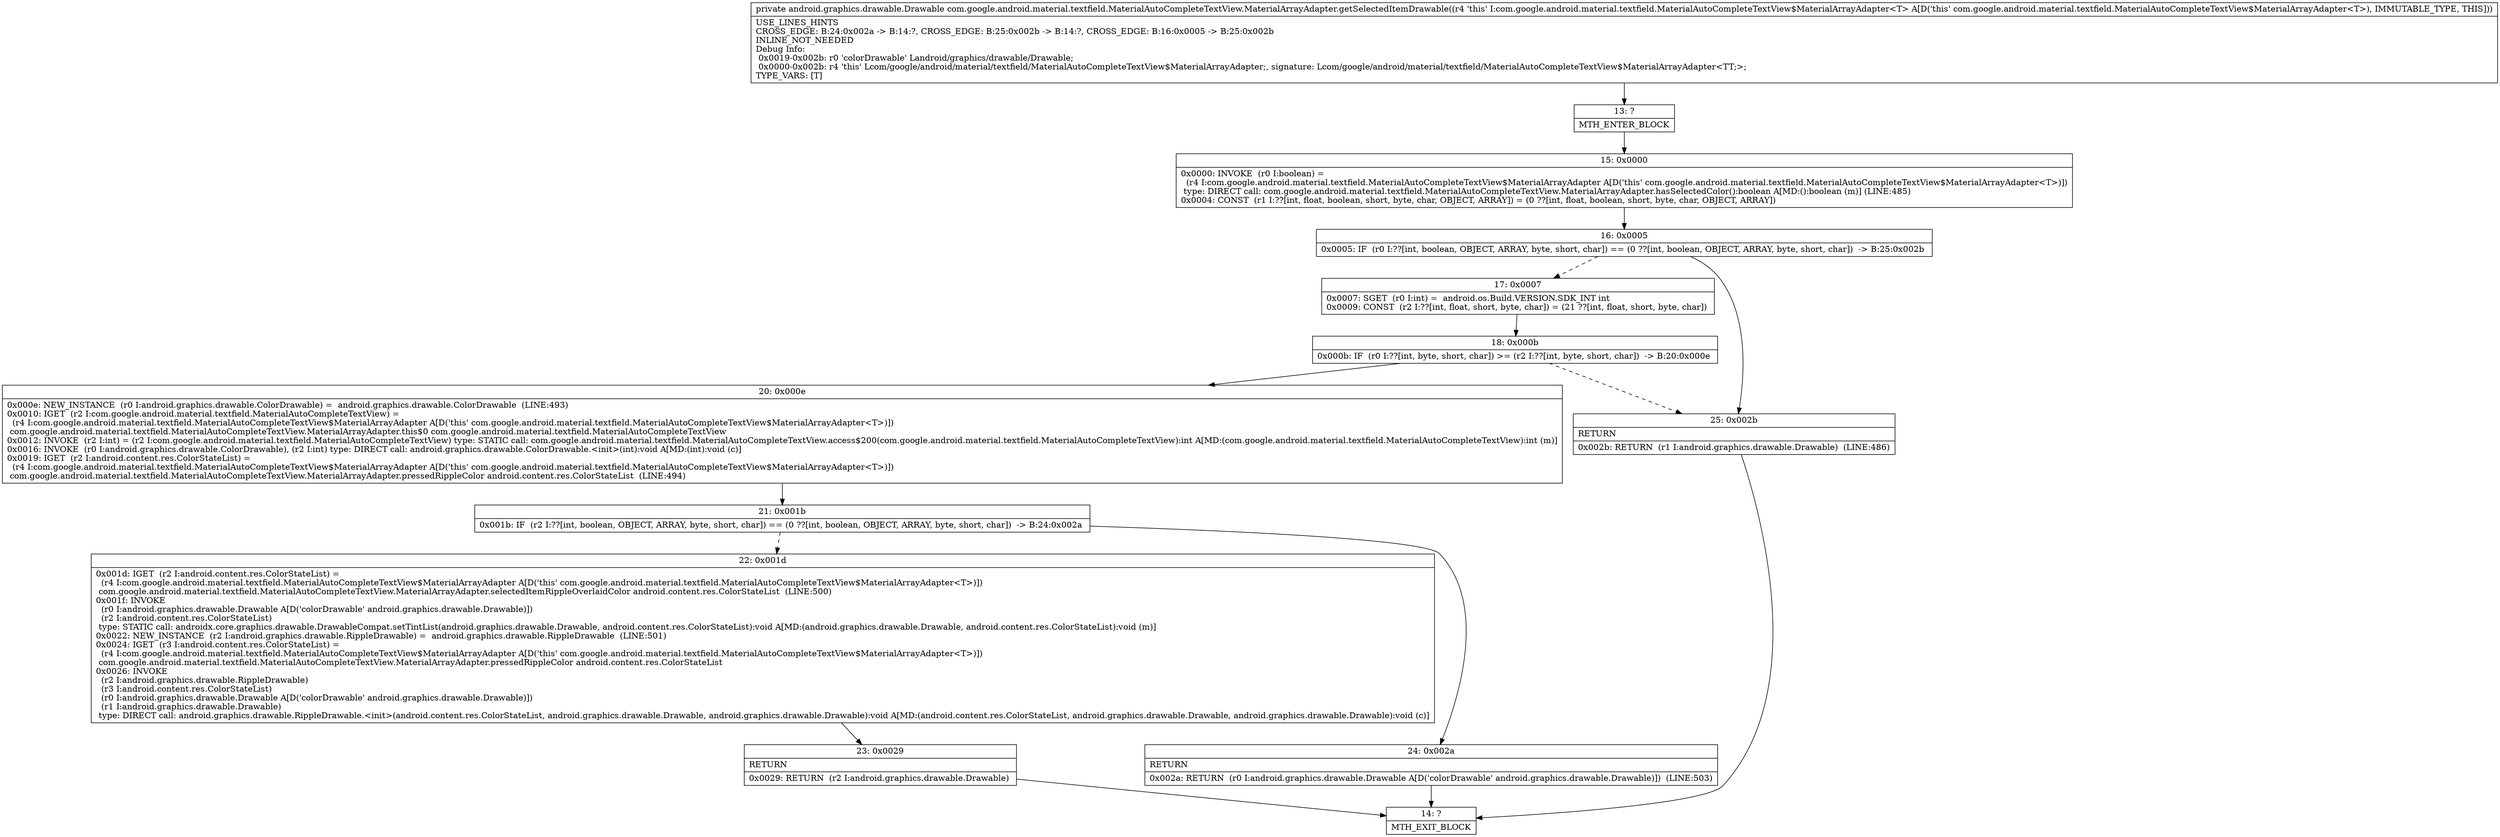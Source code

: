 digraph "CFG forcom.google.android.material.textfield.MaterialAutoCompleteTextView.MaterialArrayAdapter.getSelectedItemDrawable()Landroid\/graphics\/drawable\/Drawable;" {
Node_13 [shape=record,label="{13\:\ ?|MTH_ENTER_BLOCK\l}"];
Node_15 [shape=record,label="{15\:\ 0x0000|0x0000: INVOKE  (r0 I:boolean) = \l  (r4 I:com.google.android.material.textfield.MaterialAutoCompleteTextView$MaterialArrayAdapter A[D('this' com.google.android.material.textfield.MaterialAutoCompleteTextView$MaterialArrayAdapter\<T\>)])\l type: DIRECT call: com.google.android.material.textfield.MaterialAutoCompleteTextView.MaterialArrayAdapter.hasSelectedColor():boolean A[MD:():boolean (m)] (LINE:485)\l0x0004: CONST  (r1 I:??[int, float, boolean, short, byte, char, OBJECT, ARRAY]) = (0 ??[int, float, boolean, short, byte, char, OBJECT, ARRAY]) \l}"];
Node_16 [shape=record,label="{16\:\ 0x0005|0x0005: IF  (r0 I:??[int, boolean, OBJECT, ARRAY, byte, short, char]) == (0 ??[int, boolean, OBJECT, ARRAY, byte, short, char])  \-\> B:25:0x002b \l}"];
Node_17 [shape=record,label="{17\:\ 0x0007|0x0007: SGET  (r0 I:int) =  android.os.Build.VERSION.SDK_INT int \l0x0009: CONST  (r2 I:??[int, float, short, byte, char]) = (21 ??[int, float, short, byte, char]) \l}"];
Node_18 [shape=record,label="{18\:\ 0x000b|0x000b: IF  (r0 I:??[int, byte, short, char]) \>= (r2 I:??[int, byte, short, char])  \-\> B:20:0x000e \l}"];
Node_20 [shape=record,label="{20\:\ 0x000e|0x000e: NEW_INSTANCE  (r0 I:android.graphics.drawable.ColorDrawable) =  android.graphics.drawable.ColorDrawable  (LINE:493)\l0x0010: IGET  (r2 I:com.google.android.material.textfield.MaterialAutoCompleteTextView) = \l  (r4 I:com.google.android.material.textfield.MaterialAutoCompleteTextView$MaterialArrayAdapter A[D('this' com.google.android.material.textfield.MaterialAutoCompleteTextView$MaterialArrayAdapter\<T\>)])\l com.google.android.material.textfield.MaterialAutoCompleteTextView.MaterialArrayAdapter.this$0 com.google.android.material.textfield.MaterialAutoCompleteTextView \l0x0012: INVOKE  (r2 I:int) = (r2 I:com.google.android.material.textfield.MaterialAutoCompleteTextView) type: STATIC call: com.google.android.material.textfield.MaterialAutoCompleteTextView.access$200(com.google.android.material.textfield.MaterialAutoCompleteTextView):int A[MD:(com.google.android.material.textfield.MaterialAutoCompleteTextView):int (m)]\l0x0016: INVOKE  (r0 I:android.graphics.drawable.ColorDrawable), (r2 I:int) type: DIRECT call: android.graphics.drawable.ColorDrawable.\<init\>(int):void A[MD:(int):void (c)]\l0x0019: IGET  (r2 I:android.content.res.ColorStateList) = \l  (r4 I:com.google.android.material.textfield.MaterialAutoCompleteTextView$MaterialArrayAdapter A[D('this' com.google.android.material.textfield.MaterialAutoCompleteTextView$MaterialArrayAdapter\<T\>)])\l com.google.android.material.textfield.MaterialAutoCompleteTextView.MaterialArrayAdapter.pressedRippleColor android.content.res.ColorStateList  (LINE:494)\l}"];
Node_21 [shape=record,label="{21\:\ 0x001b|0x001b: IF  (r2 I:??[int, boolean, OBJECT, ARRAY, byte, short, char]) == (0 ??[int, boolean, OBJECT, ARRAY, byte, short, char])  \-\> B:24:0x002a \l}"];
Node_22 [shape=record,label="{22\:\ 0x001d|0x001d: IGET  (r2 I:android.content.res.ColorStateList) = \l  (r4 I:com.google.android.material.textfield.MaterialAutoCompleteTextView$MaterialArrayAdapter A[D('this' com.google.android.material.textfield.MaterialAutoCompleteTextView$MaterialArrayAdapter\<T\>)])\l com.google.android.material.textfield.MaterialAutoCompleteTextView.MaterialArrayAdapter.selectedItemRippleOverlaidColor android.content.res.ColorStateList  (LINE:500)\l0x001f: INVOKE  \l  (r0 I:android.graphics.drawable.Drawable A[D('colorDrawable' android.graphics.drawable.Drawable)])\l  (r2 I:android.content.res.ColorStateList)\l type: STATIC call: androidx.core.graphics.drawable.DrawableCompat.setTintList(android.graphics.drawable.Drawable, android.content.res.ColorStateList):void A[MD:(android.graphics.drawable.Drawable, android.content.res.ColorStateList):void (m)]\l0x0022: NEW_INSTANCE  (r2 I:android.graphics.drawable.RippleDrawable) =  android.graphics.drawable.RippleDrawable  (LINE:501)\l0x0024: IGET  (r3 I:android.content.res.ColorStateList) = \l  (r4 I:com.google.android.material.textfield.MaterialAutoCompleteTextView$MaterialArrayAdapter A[D('this' com.google.android.material.textfield.MaterialAutoCompleteTextView$MaterialArrayAdapter\<T\>)])\l com.google.android.material.textfield.MaterialAutoCompleteTextView.MaterialArrayAdapter.pressedRippleColor android.content.res.ColorStateList \l0x0026: INVOKE  \l  (r2 I:android.graphics.drawable.RippleDrawable)\l  (r3 I:android.content.res.ColorStateList)\l  (r0 I:android.graphics.drawable.Drawable A[D('colorDrawable' android.graphics.drawable.Drawable)])\l  (r1 I:android.graphics.drawable.Drawable)\l type: DIRECT call: android.graphics.drawable.RippleDrawable.\<init\>(android.content.res.ColorStateList, android.graphics.drawable.Drawable, android.graphics.drawable.Drawable):void A[MD:(android.content.res.ColorStateList, android.graphics.drawable.Drawable, android.graphics.drawable.Drawable):void (c)]\l}"];
Node_23 [shape=record,label="{23\:\ 0x0029|RETURN\l|0x0029: RETURN  (r2 I:android.graphics.drawable.Drawable) \l}"];
Node_14 [shape=record,label="{14\:\ ?|MTH_EXIT_BLOCK\l}"];
Node_24 [shape=record,label="{24\:\ 0x002a|RETURN\l|0x002a: RETURN  (r0 I:android.graphics.drawable.Drawable A[D('colorDrawable' android.graphics.drawable.Drawable)])  (LINE:503)\l}"];
Node_25 [shape=record,label="{25\:\ 0x002b|RETURN\l|0x002b: RETURN  (r1 I:android.graphics.drawable.Drawable)  (LINE:486)\l}"];
MethodNode[shape=record,label="{private android.graphics.drawable.Drawable com.google.android.material.textfield.MaterialAutoCompleteTextView.MaterialArrayAdapter.getSelectedItemDrawable((r4 'this' I:com.google.android.material.textfield.MaterialAutoCompleteTextView$MaterialArrayAdapter\<T\> A[D('this' com.google.android.material.textfield.MaterialAutoCompleteTextView$MaterialArrayAdapter\<T\>), IMMUTABLE_TYPE, THIS]))  | USE_LINES_HINTS\lCROSS_EDGE: B:24:0x002a \-\> B:14:?, CROSS_EDGE: B:25:0x002b \-\> B:14:?, CROSS_EDGE: B:16:0x0005 \-\> B:25:0x002b\lINLINE_NOT_NEEDED\lDebug Info:\l  0x0019\-0x002b: r0 'colorDrawable' Landroid\/graphics\/drawable\/Drawable;\l  0x0000\-0x002b: r4 'this' Lcom\/google\/android\/material\/textfield\/MaterialAutoCompleteTextView$MaterialArrayAdapter;, signature: Lcom\/google\/android\/material\/textfield\/MaterialAutoCompleteTextView$MaterialArrayAdapter\<TT;\>;\lTYPE_VARS: [T]\l}"];
MethodNode -> Node_13;Node_13 -> Node_15;
Node_15 -> Node_16;
Node_16 -> Node_17[style=dashed];
Node_16 -> Node_25;
Node_17 -> Node_18;
Node_18 -> Node_20;
Node_18 -> Node_25[style=dashed];
Node_20 -> Node_21;
Node_21 -> Node_22[style=dashed];
Node_21 -> Node_24;
Node_22 -> Node_23;
Node_23 -> Node_14;
Node_24 -> Node_14;
Node_25 -> Node_14;
}

